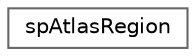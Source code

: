 digraph "类继承关系图"
{
 // LATEX_PDF_SIZE
  bgcolor="transparent";
  edge [fontname=Helvetica,fontsize=10,labelfontname=Helvetica,labelfontsize=10];
  node [fontname=Helvetica,fontsize=10,shape=box,height=0.2,width=0.4];
  rankdir="LR";
  Node0 [id="Node000000",label="spAtlasRegion",height=0.2,width=0.4,color="grey40", fillcolor="white", style="filled",URL="$structsp_atlas_region.html",tooltip=" "];
}
